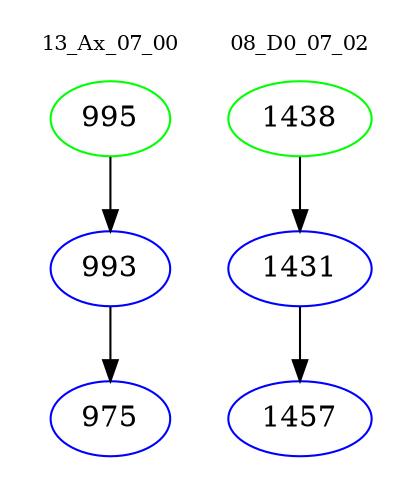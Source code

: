 digraph{
subgraph cluster_0 {
color = white
label = "13_Ax_07_00";
fontsize=10;
T0_995 [label="995", color="green"]
T0_995 -> T0_993 [color="black"]
T0_993 [label="993", color="blue"]
T0_993 -> T0_975 [color="black"]
T0_975 [label="975", color="blue"]
}
subgraph cluster_1 {
color = white
label = "08_D0_07_02";
fontsize=10;
T1_1438 [label="1438", color="green"]
T1_1438 -> T1_1431 [color="black"]
T1_1431 [label="1431", color="blue"]
T1_1431 -> T1_1457 [color="black"]
T1_1457 [label="1457", color="blue"]
}
}
